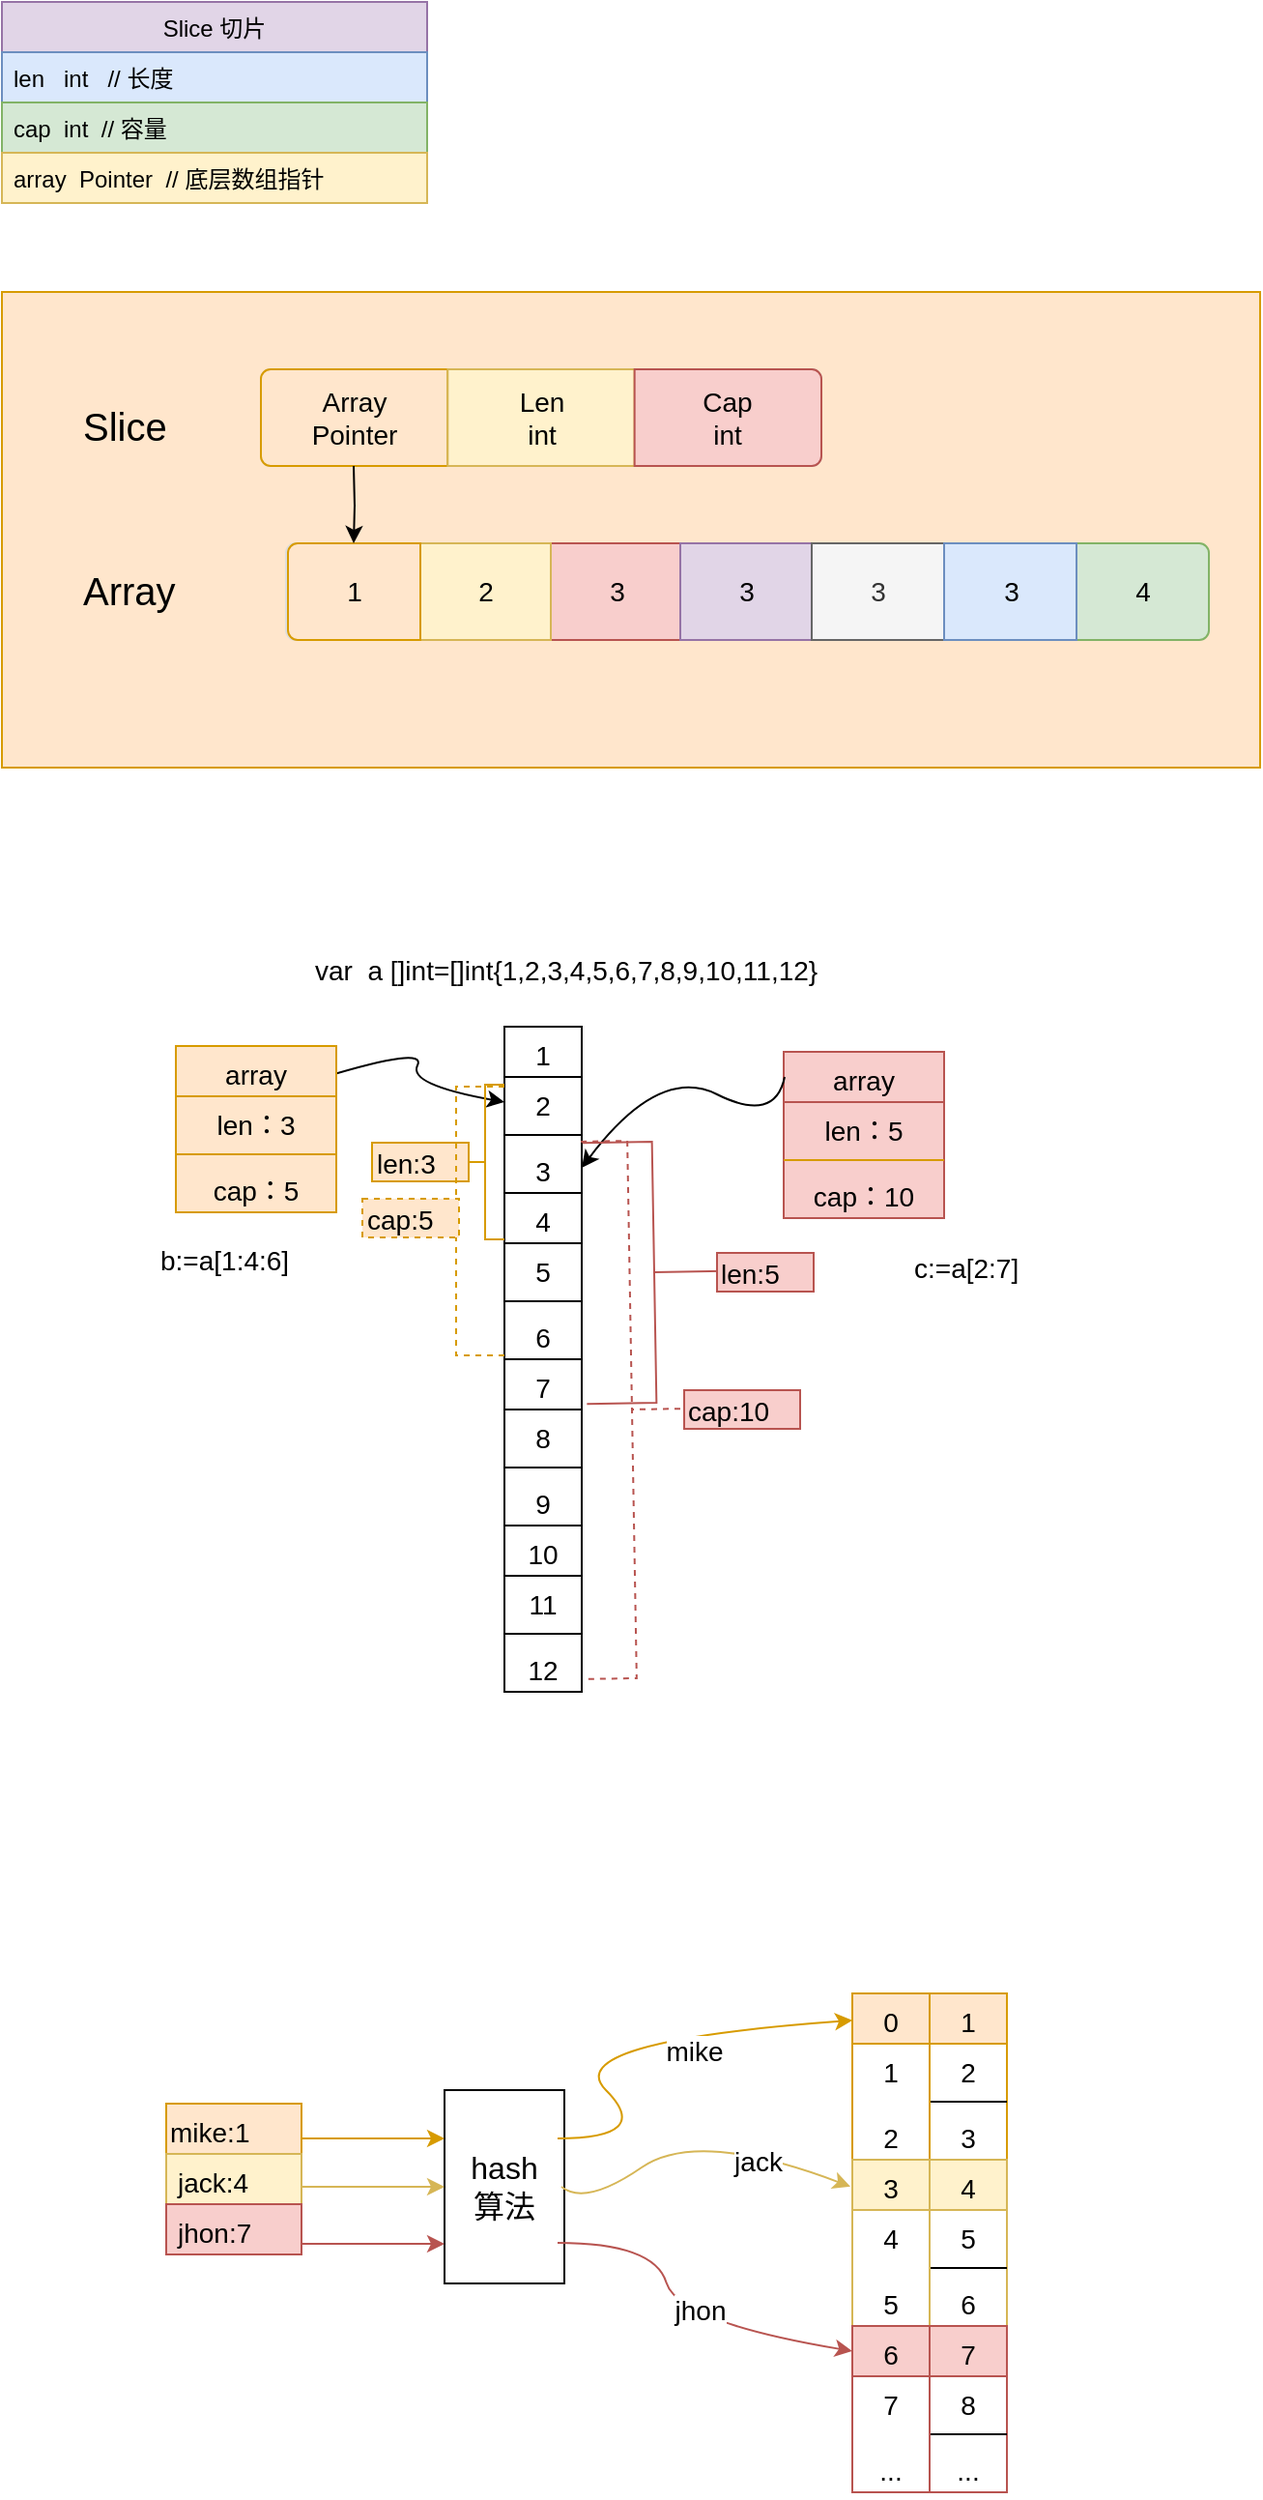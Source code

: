 <mxfile version="12.2.4" pages="1"><diagram id="2V0MrqY8hOi0fuNXkbia" name="Page-1"><mxGraphModel dx="1120" dy="765" grid="1" gridSize="10" guides="1" tooltips="1" connect="1" arrows="1" fold="1" page="1" pageScale="1" pageWidth="827" pageHeight="1169" math="0" shadow="0"><root><mxCell id="0"/><mxCell id="1" parent="0"/><mxCell id="27" value="" style="verticalLabelPosition=bottom;verticalAlign=top;html=1;shape=mxgraph.basic.rect;fillColor2=none;strokeWidth=1;size=20;indent=5;fillColor=#ffe6cc;strokeColor=#d79b00;" parent="1" vertex="1"><mxGeometry x="60" y="320" width="651" height="246" as="geometry"/></mxCell><mxCell id="2" value="Slice 切片" style="swimlane;fontStyle=0;childLayout=stackLayout;horizontal=1;startSize=26;fillColor=#e1d5e7;horizontalStack=0;resizeParent=1;resizeParentMax=0;resizeLast=0;collapsible=1;marginBottom=0;strokeColor=#9673a6;" parent="1" vertex="1"><mxGeometry x="60" y="170" width="220" height="104" as="geometry"/></mxCell><mxCell id="3" value="len   int   // 长度" style="text;strokeColor=#6c8ebf;fillColor=#dae8fc;align=left;verticalAlign=top;spacingLeft=4;spacingRight=4;overflow=hidden;rotatable=0;points=[[0,0.5],[1,0.5]];portConstraint=eastwest;" parent="2" vertex="1"><mxGeometry y="26" width="220" height="26" as="geometry"/></mxCell><mxCell id="4" value="cap  int  // 容量" style="text;strokeColor=#82b366;fillColor=#d5e8d4;align=left;verticalAlign=top;spacingLeft=4;spacingRight=4;overflow=hidden;rotatable=0;points=[[0,0.5],[1,0.5]];portConstraint=eastwest;" parent="2" vertex="1"><mxGeometry y="52" width="220" height="26" as="geometry"/></mxCell><mxCell id="5" value="array  Pointer  // 底层数组指针" style="text;strokeColor=#d6b656;fillColor=#fff2cc;align=left;verticalAlign=top;spacingLeft=4;spacingRight=4;overflow=hidden;rotatable=0;points=[[0,0.5],[1,0.5]];portConstraint=eastwest;" parent="2" vertex="1"><mxGeometry y="78" width="220" height="26" as="geometry"/></mxCell><mxCell id="22" value="" style="group" parent="1" vertex="1" connectable="0"><mxGeometry x="207" y="450" width="477.5" height="50" as="geometry"/></mxCell><mxCell id="6" value="" style="html=1;shadow=0;dashed=0;shape=mxgraph.bootstrap.rrect;rSize=5;strokeColor=#dddddd;part=0;gradientColor=none;" parent="22" vertex="1"><mxGeometry width="474" height="50" as="geometry"/></mxCell><mxCell id="10" value="4" style="strokeColor=#82b366;fillColor=#d5e8d4;html=1;shadow=0;dashed=0;shape=mxgraph.bootstrap.rightButton;rSize=5;perimeter=none;fontSize=14;whiteSpace=wrap;" parent="22" vertex="1"><mxGeometry x="409" width="68.5" height="50" as="geometry"/></mxCell><mxCell id="9" value="3" style="strokeColor=#b85450;fillColor=#f8cecc;html=1;shadow=0;dashed=0;shape=mxgraph.bootstrap.rect;perimeter=none;fontSize=14;whiteSpace=wrap;" parent="22" vertex="1"><mxGeometry x="137" width="68.5" height="50" as="geometry"/></mxCell><mxCell id="8" value="2" style="strokeColor=#d6b656;fillColor=#fff2cc;html=1;shadow=0;dashed=0;shape=mxgraph.bootstrap.rect;perimeter=none;fontSize=14;whiteSpace=wrap;" parent="22" vertex="1"><mxGeometry x="68.5" width="68.5" height="50" as="geometry"/></mxCell><mxCell id="7" value="1" style="strokeColor=#d79b00;fillColor=#ffe6cc;html=1;shadow=0;dashed=0;shape=mxgraph.bootstrap.leftButton;rSize=5;perimeter=none;fontSize=14;whiteSpace=wrap;" parent="22" vertex="1"><mxGeometry x="1" width="68.5" height="50" as="geometry"/></mxCell><mxCell id="18" value="3" style="strokeColor=#9673a6;fillColor=#e1d5e7;html=1;shadow=0;dashed=0;shape=mxgraph.bootstrap.rect;perimeter=none;fontSize=14;whiteSpace=wrap;" parent="22" vertex="1"><mxGeometry x="204" width="68.5" height="50" as="geometry"/></mxCell><mxCell id="19" value="3" style="strokeColor=#666666;fillColor=#f5f5f5;html=1;shadow=0;dashed=0;shape=mxgraph.bootstrap.rect;perimeter=none;fontSize=14;whiteSpace=wrap;fontColor=#333333;" parent="22" vertex="1"><mxGeometry x="272" width="68.5" height="50" as="geometry"/></mxCell><mxCell id="21" value="3" style="strokeColor=#6c8ebf;fillColor=#dae8fc;html=1;shadow=0;dashed=0;shape=mxgraph.bootstrap.rect;perimeter=none;fontSize=14;whiteSpace=wrap;" parent="22" vertex="1"><mxGeometry x="340.5" width="68.5" height="50" as="geometry"/></mxCell><mxCell id="23" value="" style="group" parent="1" vertex="1" connectable="0"><mxGeometry x="194" y="360" width="290" height="50" as="geometry"/></mxCell><mxCell id="11" value="" style="html=1;shadow=0;dashed=0;shape=mxgraph.bootstrap.rrect;rSize=5;strokeColor=#dddddd" parent="23" vertex="1"><mxGeometry width="290" height="50" as="geometry"/></mxCell><mxCell id="12" value="Array&lt;br&gt;Pointer" style="strokeColor=#d79b00;fillColor=#ffe6cc;html=1;shadow=0;dashed=0;shape=mxgraph.bootstrap.leftButton;rSize=5;perimeter=none;fontSize=14;whiteSpace=wrap;" parent="11" vertex="1"><mxGeometry width="96.667" height="50" as="geometry"/></mxCell><mxCell id="13" value="Len&lt;br&gt;int" style="strokeColor=#d6b656;fillColor=#fff2cc;html=1;shadow=0;dashed=0;shape=mxgraph.bootstrap.rect;perimeter=none;fontSize=14;whiteSpace=wrap;" parent="11" vertex="1"><mxGeometry x="96.667" width="96.667" height="50" as="geometry"/></mxCell><mxCell id="14" value="Cap&lt;br&gt;int" style="strokeColor=#b85450;fillColor=#f8cecc;html=1;shadow=0;dashed=0;shape=mxgraph.bootstrap.rightButton;rSize=5;perimeter=none;fontSize=14;whiteSpace=wrap;" parent="11" vertex="1"><mxGeometry x="193.333" width="96.667" height="50" as="geometry"/></mxCell><mxCell id="25" value="" style="edgeStyle=orthogonalEdgeStyle;rounded=0;orthogonalLoop=1;jettySize=auto;html=1;" parent="1" edge="1"><mxGeometry relative="1" as="geometry"><mxPoint x="242" y="410" as="sourcePoint"/><mxPoint x="242" y="450" as="targetPoint"/></mxGeometry></mxCell><mxCell id="26" value="Slice&lt;br style=&quot;font-size: 20px;&quot;&gt;" style="text;html=1;resizable=0;points=[];autosize=1;align=left;verticalAlign=top;spacingTop=-4;fontSize=20;" parent="1" vertex="1"><mxGeometry x="100" y="375" width="40" height="20" as="geometry"/></mxCell><mxCell id="28" value="Array" style="text;html=1;resizable=0;points=[];autosize=1;align=left;verticalAlign=top;spacingTop=-4;fontSize=20;" parent="1" vertex="1"><mxGeometry x="100" y="460" width="60" height="30" as="geometry"/></mxCell><mxCell id="37" value="1" style="swimlane;fontStyle=0;align=center;verticalAlign=top;childLayout=stackLayout;horizontal=1;startSize=26;horizontalStack=0;resizeParent=1;resizeParentMax=0;resizeLast=0;collapsible=1;marginBottom=0;gradientColor=none;fontSize=14;" parent="1" vertex="1"><mxGeometry x="320" y="700" width="40" height="86" as="geometry"/></mxCell><mxCell id="38" value="2" style="text;strokeColor=none;fillColor=none;align=center;verticalAlign=top;spacingLeft=4;spacingRight=4;overflow=hidden;rotatable=0;points=[[0,0.5],[1,0.5]];portConstraint=eastwest;fontSize=14;" parent="37" vertex="1"><mxGeometry y="26" width="40" height="26" as="geometry"/></mxCell><mxCell id="39" value="" style="line;strokeWidth=1;fillColor=none;align=center;verticalAlign=middle;spacingTop=-1;spacingLeft=3;spacingRight=3;rotatable=0;labelPosition=right;points=[];portConstraint=eastwest;fontSize=14;" parent="37" vertex="1"><mxGeometry y="52" width="40" height="8" as="geometry"/></mxCell><mxCell id="40" value="3" style="text;strokeColor=none;fillColor=none;align=center;verticalAlign=top;spacingLeft=4;spacingRight=4;overflow=hidden;rotatable=0;points=[[0,0.5],[1,0.5]];portConstraint=eastwest;fontSize=14;" parent="37" vertex="1"><mxGeometry y="60" width="40" height="26" as="geometry"/></mxCell><mxCell id="42" value="4" style="swimlane;fontStyle=0;align=center;verticalAlign=top;childLayout=stackLayout;horizontal=1;startSize=26;horizontalStack=0;resizeParent=1;resizeParentMax=0;resizeLast=0;collapsible=1;marginBottom=0;gradientColor=none;fontSize=14;" parent="1" vertex="1"><mxGeometry x="320" y="786" width="40" height="86" as="geometry"/></mxCell><mxCell id="43" value="5" style="text;strokeColor=none;fillColor=none;align=center;verticalAlign=top;spacingLeft=4;spacingRight=4;overflow=hidden;rotatable=0;points=[[0,0.5],[1,0.5]];portConstraint=eastwest;fontSize=14;" parent="42" vertex="1"><mxGeometry y="26" width="40" height="26" as="geometry"/></mxCell><mxCell id="44" value="" style="line;strokeWidth=1;fillColor=none;align=center;verticalAlign=middle;spacingTop=-1;spacingLeft=3;spacingRight=3;rotatable=0;labelPosition=right;points=[];portConstraint=eastwest;fontSize=14;" parent="42" vertex="1"><mxGeometry y="52" width="40" height="8" as="geometry"/></mxCell><mxCell id="45" value="6" style="text;strokeColor=none;fillColor=none;align=center;verticalAlign=top;spacingLeft=4;spacingRight=4;overflow=hidden;rotatable=0;points=[[0,0.5],[1,0.5]];portConstraint=eastwest;fontSize=14;" parent="42" vertex="1"><mxGeometry y="60" width="40" height="26" as="geometry"/></mxCell><mxCell id="46" value="7" style="swimlane;fontStyle=0;align=center;verticalAlign=top;childLayout=stackLayout;horizontal=1;startSize=26;horizontalStack=0;resizeParent=1;resizeParentMax=0;resizeLast=0;collapsible=1;marginBottom=0;gradientColor=none;fontSize=14;" parent="1" vertex="1"><mxGeometry x="320" y="872" width="40" height="90" as="geometry"/></mxCell><mxCell id="47" value="8" style="text;strokeColor=none;fillColor=none;align=center;verticalAlign=top;spacingLeft=4;spacingRight=4;overflow=hidden;rotatable=0;points=[[0,0.5],[1,0.5]];portConstraint=eastwest;fontSize=14;" parent="46" vertex="1"><mxGeometry y="26" width="40" height="26" as="geometry"/></mxCell><mxCell id="48" value="" style="line;strokeWidth=1;fillColor=none;align=center;verticalAlign=middle;spacingTop=-1;spacingLeft=3;spacingRight=3;rotatable=0;labelPosition=right;points=[];portConstraint=eastwest;fontSize=14;" parent="46" vertex="1"><mxGeometry y="52" width="40" height="8" as="geometry"/></mxCell><mxCell id="49" value="9" style="text;strokeColor=none;fillColor=none;align=center;verticalAlign=top;spacingLeft=4;spacingRight=4;overflow=hidden;rotatable=0;points=[[0,0.5],[1,0.5]];portConstraint=eastwest;fontSize=14;" parent="46" vertex="1"><mxGeometry y="60" width="40" height="30" as="geometry"/></mxCell><mxCell id="50" value="10" style="swimlane;fontStyle=0;align=center;verticalAlign=top;childLayout=stackLayout;horizontal=1;startSize=26;horizontalStack=0;resizeParent=1;resizeParentMax=0;resizeLast=0;collapsible=1;marginBottom=0;gradientColor=none;fontSize=14;" parent="1" vertex="1"><mxGeometry x="320" y="958" width="40" height="86" as="geometry"/></mxCell><mxCell id="51" value="11" style="text;strokeColor=none;fillColor=none;align=center;verticalAlign=top;spacingLeft=4;spacingRight=4;overflow=hidden;rotatable=0;points=[[0,0.5],[1,0.5]];portConstraint=eastwest;fontSize=14;" parent="50" vertex="1"><mxGeometry y="26" width="40" height="26" as="geometry"/></mxCell><mxCell id="52" value="" style="line;strokeWidth=1;fillColor=none;align=center;verticalAlign=middle;spacingTop=-1;spacingLeft=3;spacingRight=3;rotatable=0;labelPosition=right;points=[];portConstraint=eastwest;fontSize=14;" parent="50" vertex="1"><mxGeometry y="52" width="40" height="8" as="geometry"/></mxCell><mxCell id="53" value="12" style="text;strokeColor=none;fillColor=none;align=center;verticalAlign=top;spacingLeft=4;spacingRight=4;overflow=hidden;rotatable=0;points=[[0,0.5],[1,0.5]];portConstraint=eastwest;fontSize=14;" parent="50" vertex="1"><mxGeometry y="60" width="40" height="26" as="geometry"/></mxCell><mxCell id="60" value="" style="curved=1;endArrow=classic;html=1;fontSize=14;entryX=0;entryY=0.5;entryDx=0;entryDy=0;exitX=1;exitY=0.186;exitDx=0;exitDy=0;exitPerimeter=0;" parent="1" target="38" edge="1"><mxGeometry width="50" height="50" relative="1" as="geometry"><mxPoint x="227" y="725.996" as="sourcePoint"/><mxPoint x="110" y="1070" as="targetPoint"/><Array as="points"><mxPoint x="280" y="710"/><mxPoint x="270" y="730"/></Array></mxGeometry></mxCell><mxCell id="78" value="" style="group;fillColor=#ffe6cc;strokeColor=#d79b00;" parent="1" vertex="1" connectable="0"><mxGeometry x="150" y="710" width="83" height="86" as="geometry"/></mxCell><mxCell id="74" value="array" style="swimlane;fontStyle=0;align=center;verticalAlign=top;childLayout=stackLayout;horizontal=1;startSize=26;horizontalStack=0;resizeParent=1;resizeParentMax=0;resizeLast=0;collapsible=1;marginBottom=0;shadow=0;fontSize=14;fillColor=#ffe6cc;strokeColor=#d79b00;" parent="78" vertex="1"><mxGeometry width="83" height="86" as="geometry"/></mxCell><mxCell id="75" value="len：3" style="text;strokeColor=none;fillColor=none;align=center;verticalAlign=top;spacingLeft=4;spacingRight=4;overflow=hidden;rotatable=0;points=[[0,0.5],[1,0.5]];portConstraint=eastwest;fontStyle=0;fontSize=14;" parent="74" vertex="1"><mxGeometry y="26" width="83" height="26" as="geometry"/></mxCell><mxCell id="76" value="" style="line;strokeWidth=1;fillColor=#ffe6cc;align=center;verticalAlign=middle;spacingTop=-1;spacingLeft=3;spacingRight=3;rotatable=0;labelPosition=right;points=[];portConstraint=eastwest;fontStyle=0;fontSize=14;strokeColor=#d79b00;" parent="74" vertex="1"><mxGeometry y="52" width="83" height="8" as="geometry"/></mxCell><mxCell id="77" value="cap：5" style="text;strokeColor=none;fillColor=none;align=center;verticalAlign=top;spacingLeft=4;spacingRight=4;overflow=hidden;rotatable=0;points=[[0,0.5],[1,0.5]];portConstraint=eastwest;fontStyle=0;fontSize=14;" parent="74" vertex="1"><mxGeometry y="60" width="83" height="26" as="geometry"/></mxCell><mxCell id="79" value="" style="group;fillColor=#f8cecc;strokeColor=#b85450;" parent="1" vertex="1" connectable="0"><mxGeometry x="464.5" y="713" width="83" height="86" as="geometry"/></mxCell><mxCell id="80" value="array" style="swimlane;fontStyle=0;align=center;verticalAlign=top;childLayout=stackLayout;horizontal=1;startSize=26;horizontalStack=0;resizeParent=1;resizeParentMax=0;resizeLast=0;collapsible=1;marginBottom=0;shadow=0;fontSize=14;fillColor=#f8cecc;strokeColor=#b85450;" parent="79" vertex="1"><mxGeometry width="83" height="86" as="geometry"/></mxCell><mxCell id="81" value="len：5" style="text;strokeColor=none;fillColor=none;align=center;verticalAlign=top;spacingLeft=4;spacingRight=4;overflow=hidden;rotatable=0;points=[[0,0.5],[1,0.5]];portConstraint=eastwest;fontStyle=0;fontSize=14;" parent="80" vertex="1"><mxGeometry y="26" width="83" height="26" as="geometry"/></mxCell><mxCell id="82" value="" style="line;strokeWidth=1;fillColor=#ffe6cc;align=center;verticalAlign=middle;spacingTop=-1;spacingLeft=3;spacingRight=3;rotatable=0;labelPosition=right;points=[];portConstraint=eastwest;fontStyle=0;fontSize=14;strokeColor=#d79b00;" parent="80" vertex="1"><mxGeometry y="52" width="83" height="8" as="geometry"/></mxCell><mxCell id="83" value="cap：10" style="text;strokeColor=none;fillColor=none;align=center;verticalAlign=top;spacingLeft=4;spacingRight=4;overflow=hidden;rotatable=0;points=[[0,0.5],[1,0.5]];portConstraint=eastwest;fontStyle=0;fontSize=14;" parent="80" vertex="1"><mxGeometry y="60" width="83" height="26" as="geometry"/></mxCell><mxCell id="84" value="" style="curved=1;endArrow=classic;html=1;fontSize=14;exitX=0.006;exitY=0.151;exitDx=0;exitDy=0;exitPerimeter=0;entryX=1;entryY=0.5;entryDx=0;entryDy=0;" parent="1" source="80" target="40" edge="1"><mxGeometry width="50" height="50" relative="1" as="geometry"><mxPoint x="410" y="750" as="sourcePoint"/><mxPoint x="460" y="700" as="targetPoint"/><Array as="points"><mxPoint x="460" y="750"/><mxPoint x="400" y="720"/></Array></mxGeometry></mxCell><mxCell id="86" value="" style="html=1;shape=mxgraph.flowchart.annotation_2;align=left;labelPosition=right;shadow=0;fontSize=14;fillColor=#ffe6cc;strokeColor=#d79b00;" parent="1" vertex="1"><mxGeometry x="300" y="730" width="20" height="80" as="geometry"/></mxCell><mxCell id="88" value="len:3&lt;br&gt;" style="text;html=1;resizable=0;points=[];autosize=1;align=left;verticalAlign=top;spacingTop=-4;fontSize=14;fillColor=#ffe6cc;strokeColor=#d79b00;" parent="1" vertex="1"><mxGeometry x="251.5" y="760" width="50" height="20" as="geometry"/></mxCell><mxCell id="89" value="" style="html=1;shape=mxgraph.flowchart.annotation_2;align=left;labelPosition=right;shadow=0;fontSize=14;fillColor=#ffe6cc;strokeColor=#d79b00;dashed=1;" parent="1" vertex="1"><mxGeometry x="270" y="731" width="50" height="139" as="geometry"/></mxCell><mxCell id="90" value="cap:5" style="text;html=1;resizable=0;points=[];autosize=1;align=left;verticalAlign=top;spacingTop=-4;fontSize=14;fillColor=#ffe6cc;strokeColor=#d79b00;dashed=1;" parent="1" vertex="1"><mxGeometry x="246.5" y="789" width="50" height="20" as="geometry"/></mxCell><mxCell id="91" value="" style="html=1;shape=mxgraph.flowchart.annotation_2;align=left;labelPosition=right;shadow=0;dashed=1;fontSize=14;rotation=179;fillColor=#f8cecc;strokeColor=#b85450;" parent="1" vertex="1"><mxGeometry x="361" y="759" width="50" height="278" as="geometry"/></mxCell><mxCell id="92" value="cap:10" style="text;html=1;resizable=0;points=[];autosize=1;align=left;verticalAlign=top;spacingTop=-4;fontSize=14;fillColor=#f8cecc;strokeColor=#b85450;" parent="1" vertex="1"><mxGeometry x="413" y="888" width="60" height="20" as="geometry"/></mxCell><mxCell id="93" value="" style="html=1;shape=mxgraph.flowchart.annotation_2;align=left;labelPosition=right;shadow=0;fontSize=14;direction=south;rotation=89;fillColor=#f8cecc;strokeColor=#b85450;" parent="1" vertex="1"><mxGeometry x="330" y="791" width="135" height="72" as="geometry"/></mxCell><mxCell id="101" value="len:5&lt;br&gt;" style="text;html=1;resizable=0;points=[];autosize=1;align=left;verticalAlign=top;spacingTop=-4;fontSize=14;fillColor=#f8cecc;strokeColor=#b85450;" parent="1" vertex="1"><mxGeometry x="430" y="817" width="50" height="20" as="geometry"/></mxCell><mxCell id="102" value="var&amp;nbsp; a []int=[]int{1,2,3,4,5,6,7,8,9,10,11,12}" style="text;html=1;resizable=0;points=[];autosize=1;align=left;verticalAlign=top;spacingTop=-4;fontSize=14;" parent="1" vertex="1"><mxGeometry x="220" y="660" width="280" height="20" as="geometry"/></mxCell><mxCell id="103" value="b:=a[1:4:6]" style="text;html=1;resizable=0;points=[];autosize=1;align=left;verticalAlign=top;spacingTop=-4;fontSize=14;" parent="1" vertex="1"><mxGeometry x="140" y="810" width="80" height="20" as="geometry"/></mxCell><mxCell id="106" value="c:=a[2:7]" style="text;html=1;resizable=0;points=[];autosize=1;align=left;verticalAlign=top;spacingTop=-4;fontSize=14;" parent="1" vertex="1"><mxGeometry x="530" y="814" width="70" height="20" as="geometry"/></mxCell><mxCell id="120" value="hash &lt;br style=&quot;font-size: 16px;&quot;&gt;算法" style="rounded=0;whiteSpace=wrap;html=1;fontSize=16;" parent="1" vertex="1"><mxGeometry x="289" y="1250" width="62" height="100" as="geometry"/></mxCell><mxCell id="125" value="" style="group" parent="1" vertex="1" connectable="0"><mxGeometry x="145" y="1257" width="70" height="86" as="geometry"/></mxCell><mxCell id="121" value="mike:1" style="swimlane;fontStyle=0;align=left;verticalAlign=top;childLayout=stackLayout;horizontal=1;startSize=26;horizontalStack=0;resizeParent=1;resizeParentMax=0;resizeLast=0;collapsible=1;marginBottom=0;fontSize=14;fillColor=#ffe6cc;strokeColor=#d79b00;" parent="125" vertex="1"><mxGeometry width="70" height="78" as="geometry"/></mxCell><mxCell id="122" value="jack:4" style="text;strokeColor=#d6b656;fillColor=#fff2cc;align=left;verticalAlign=top;spacingLeft=4;spacingRight=4;overflow=hidden;rotatable=0;points=[[0,0.5],[1,0.5]];portConstraint=eastwest;fontSize=14;fontStyle=0" parent="121" vertex="1"><mxGeometry y="26" width="70" height="26" as="geometry"/></mxCell><mxCell id="124" value="jhon:7" style="text;strokeColor=#b85450;fillColor=#f8cecc;align=left;verticalAlign=top;spacingLeft=4;spacingRight=4;overflow=hidden;rotatable=0;points=[[0,0.5],[1,0.5]];portConstraint=eastwest;fontSize=14;fontStyle=0" parent="121" vertex="1"><mxGeometry y="52" width="70" height="26" as="geometry"/></mxCell><mxCell id="126" value="" style="endArrow=classic;html=1;fontSize=14;entryX=0;entryY=0.25;entryDx=0;entryDy=0;fillColor=#ffe6cc;strokeColor=#d79b00;" parent="1" target="120" edge="1"><mxGeometry width="50" height="50" relative="1" as="geometry"><mxPoint x="215" y="1275" as="sourcePoint"/><mxPoint x="265" y="1225" as="targetPoint"/></mxGeometry></mxCell><mxCell id="127" value="" style="endArrow=classic;html=1;fontSize=14;entryX=0;entryY=0.25;entryDx=0;entryDy=0;fillColor=#fff2cc;strokeColor=#d6b656;" parent="1" edge="1"><mxGeometry width="50" height="50" relative="1" as="geometry"><mxPoint x="215" y="1300" as="sourcePoint"/><mxPoint x="289" y="1300" as="targetPoint"/></mxGeometry></mxCell><mxCell id="128" value="" style="endArrow=classic;html=1;fontSize=14;entryX=0;entryY=0.25;entryDx=0;entryDy=0;strokeColor=#b85450;rounded=0;fillColor=#f8cecc;" parent="1" edge="1"><mxGeometry width="50" height="50" relative="1" as="geometry"><mxPoint x="215" y="1329.5" as="sourcePoint"/><mxPoint x="289" y="1329.5" as="targetPoint"/></mxGeometry></mxCell><mxCell id="129" value="" style="curved=1;endArrow=classic;html=1;strokeColor=#d79b00;fontSize=14;entryX=0;entryY=0.054;entryDx=0;entryDy=0;entryPerimeter=0;fillColor=#ffe6cc;" parent="1" target="134" edge="1"><mxGeometry width="50" height="50" relative="1" as="geometry"><mxPoint x="347.5" y="1275" as="sourcePoint"/><mxPoint x="397.5" y="1225" as="targetPoint"/><Array as="points"><mxPoint x="397.5" y="1275"/><mxPoint x="347.5" y="1225"/></Array></mxGeometry></mxCell><mxCell id="146" value="mike" style="text;html=1;resizable=0;points=[];align=center;verticalAlign=middle;labelBackgroundColor=#ffffff;fontSize=14;" parent="129" vertex="1" connectable="0"><mxGeometry x="0.391" y="-10" relative="1" as="geometry"><mxPoint as="offset"/></mxGeometry></mxCell><mxCell id="147" value="" style="curved=1;endArrow=classic;html=1;strokeColor=#d6b656;fontSize=14;fillColor=#fff2cc;entryX=-0.025;entryY=0.081;entryDx=0;entryDy=0;entryPerimeter=0;" parent="1" target="138" edge="1"><mxGeometry width="50" height="50" relative="1" as="geometry"><mxPoint x="349.5" y="1300" as="sourcePoint"/><mxPoint x="422" y="1290" as="targetPoint"/><Array as="points"><mxPoint x="362" y="1310"/><mxPoint x="420" y="1270"/></Array></mxGeometry></mxCell><mxCell id="148" value="jack" style="text;html=1;resizable=0;points=[];align=center;verticalAlign=middle;labelBackgroundColor=#ffffff;fontSize=14;" parent="147" vertex="1" connectable="0"><mxGeometry x="0.42" y="-5" relative="1" as="geometry"><mxPoint as="offset"/></mxGeometry></mxCell><mxCell id="149" value="" style="group" parent="1" vertex="1" connectable="0"><mxGeometry x="500" y="1200" width="80" height="258" as="geometry"/></mxCell><mxCell id="119" value="" style="group" parent="149" vertex="1" connectable="0"><mxGeometry x="40" width="40" height="258" as="geometry"/></mxCell><mxCell id="107" value="1" style="swimlane;fontStyle=0;align=center;verticalAlign=top;childLayout=stackLayout;horizontal=1;startSize=26;horizontalStack=0;resizeParent=1;resizeParentMax=0;resizeLast=0;collapsible=1;marginBottom=0;fontSize=14;fillColor=#ffe6cc;strokeColor=#d79b00;" parent="119" vertex="1"><mxGeometry width="40" height="258" as="geometry"/></mxCell><mxCell id="108" value="2" style="text;strokeColor=none;fillColor=none;align=center;verticalAlign=top;spacingLeft=4;spacingRight=4;overflow=hidden;rotatable=0;points=[[0,0.5],[1,0.5]];portConstraint=eastwest;fontSize=14;" parent="107" vertex="1"><mxGeometry y="26" width="40" height="26" as="geometry"/></mxCell><mxCell id="109" value="" style="line;strokeWidth=1;fillColor=none;align=center;verticalAlign=middle;spacingTop=-1;spacingLeft=3;spacingRight=3;rotatable=0;labelPosition=right;points=[];portConstraint=eastwest;fontSize=14;" parent="107" vertex="1"><mxGeometry y="52" width="40" height="8" as="geometry"/></mxCell><mxCell id="110" value="3" style="text;strokeColor=none;fillColor=none;align=center;verticalAlign=top;spacingLeft=4;spacingRight=4;overflow=hidden;rotatable=0;points=[[0,0.5],[1,0.5]];portConstraint=eastwest;fontSize=14;" parent="107" vertex="1"><mxGeometry y="60" width="40" height="26" as="geometry"/></mxCell><mxCell id="111" value="4" style="swimlane;fontStyle=0;align=center;verticalAlign=top;childLayout=stackLayout;horizontal=1;startSize=26;horizontalStack=0;resizeParent=1;resizeParentMax=0;resizeLast=0;collapsible=1;marginBottom=0;fontSize=14;fillColor=#fff2cc;strokeColor=#d6b656;" parent="107" vertex="1"><mxGeometry y="86" width="40" height="172" as="geometry"/></mxCell><mxCell id="112" value="5" style="text;strokeColor=none;fillColor=none;align=center;verticalAlign=top;spacingLeft=4;spacingRight=4;overflow=hidden;rotatable=0;points=[[0,0.5],[1,0.5]];portConstraint=eastwest;fontSize=14;" parent="111" vertex="1"><mxGeometry y="26" width="40" height="26" as="geometry"/></mxCell><mxCell id="113" value="" style="line;strokeWidth=1;fillColor=none;align=center;verticalAlign=middle;spacingTop=-1;spacingLeft=3;spacingRight=3;rotatable=0;labelPosition=right;points=[];portConstraint=eastwest;fontSize=14;" parent="111" vertex="1"><mxGeometry y="52" width="40" height="8" as="geometry"/></mxCell><mxCell id="114" value="6" style="text;strokeColor=none;fillColor=none;align=center;verticalAlign=top;spacingLeft=4;spacingRight=4;overflow=hidden;rotatable=0;points=[[0,0.5],[1,0.5]];portConstraint=eastwest;fontSize=14;" parent="111" vertex="1"><mxGeometry y="60" width="40" height="26" as="geometry"/></mxCell><mxCell id="115" value="7" style="swimlane;fontStyle=0;align=center;verticalAlign=top;childLayout=stackLayout;horizontal=1;startSize=26;horizontalStack=0;resizeParent=1;resizeParentMax=0;resizeLast=0;collapsible=1;marginBottom=0;fontSize=14;fillColor=#f8cecc;strokeColor=#b85450;" parent="111" vertex="1"><mxGeometry y="86" width="40" height="86" as="geometry"/></mxCell><mxCell id="116" value="8" style="text;strokeColor=none;fillColor=none;align=center;verticalAlign=top;spacingLeft=4;spacingRight=4;overflow=hidden;rotatable=0;points=[[0,0.5],[1,0.5]];portConstraint=eastwest;fontSize=14;" parent="115" vertex="1"><mxGeometry y="26" width="40" height="26" as="geometry"/></mxCell><mxCell id="117" value="" style="line;strokeWidth=1;fillColor=none;align=center;verticalAlign=middle;spacingTop=-1;spacingLeft=3;spacingRight=3;rotatable=0;labelPosition=right;points=[];portConstraint=eastwest;fontSize=14;" parent="115" vertex="1"><mxGeometry y="52" width="40" height="8" as="geometry"/></mxCell><mxCell id="118" value="..." style="text;strokeColor=none;fillColor=none;align=center;verticalAlign=top;spacingLeft=4;spacingRight=4;overflow=hidden;rotatable=0;points=[[0,0.5],[1,0.5]];portConstraint=eastwest;fontSize=14;" parent="115" vertex="1"><mxGeometry y="60" width="40" height="26" as="geometry"/></mxCell><mxCell id="133" value="" style="group;dashed=1;dashPattern=1 4;strokeColor=none;" parent="149" vertex="1" connectable="0"><mxGeometry width="40" height="258" as="geometry"/></mxCell><mxCell id="134" value="0" style="swimlane;fontStyle=0;align=center;verticalAlign=top;childLayout=stackLayout;horizontal=1;startSize=26;horizontalStack=0;resizeParent=1;resizeParentMax=0;resizeLast=0;collapsible=1;marginBottom=0;fontSize=14;strokeColor=#d79b00;fillColor=#ffe6cc;" parent="133" vertex="1"><mxGeometry width="40" height="258" as="geometry"/></mxCell><mxCell id="135" value="1" style="text;strokeColor=none;fillColor=none;align=center;verticalAlign=top;spacingLeft=4;spacingRight=4;overflow=hidden;rotatable=0;points=[[0,0.5],[1,0.5]];portConstraint=eastwest;fontSize=14;" parent="134" vertex="1"><mxGeometry y="26" width="40" height="26" as="geometry"/></mxCell><mxCell id="136" value="" style="line;strokeWidth=1;fillColor=none;align=center;verticalAlign=middle;spacingTop=-1;spacingLeft=3;spacingRight=3;rotatable=0;labelPosition=right;points=[];portConstraint=eastwest;fontSize=14;strokeColor=none;" parent="134" vertex="1"><mxGeometry y="52" width="40" height="8" as="geometry"/></mxCell><mxCell id="137" value="2" style="text;strokeColor=none;fillColor=none;align=center;verticalAlign=top;spacingLeft=4;spacingRight=4;overflow=hidden;rotatable=0;points=[[0,0.5],[1,0.5]];portConstraint=eastwest;fontSize=14;" parent="134" vertex="1"><mxGeometry y="60" width="40" height="26" as="geometry"/></mxCell><mxCell id="138" value="3" style="swimlane;fontStyle=0;align=center;verticalAlign=top;childLayout=stackLayout;horizontal=1;startSize=26;horizontalStack=0;resizeParent=1;resizeParentMax=0;resizeLast=0;collapsible=1;marginBottom=0;fontSize=14;strokeColor=#d6b656;fillColor=#fff2cc;" parent="134" vertex="1"><mxGeometry y="86" width="40" height="172" as="geometry"/></mxCell><mxCell id="139" value="4" style="text;strokeColor=none;fillColor=none;align=center;verticalAlign=top;spacingLeft=4;spacingRight=4;overflow=hidden;rotatable=0;points=[[0,0.5],[1,0.5]];portConstraint=eastwest;fontSize=14;" parent="138" vertex="1"><mxGeometry y="26" width="40" height="26" as="geometry"/></mxCell><mxCell id="140" value="" style="line;strokeWidth=1;fillColor=none;align=center;verticalAlign=middle;spacingTop=-1;spacingLeft=3;spacingRight=3;rotatable=0;labelPosition=right;points=[];portConstraint=eastwest;fontSize=14;strokeColor=none;" parent="138" vertex="1"><mxGeometry y="52" width="40" height="8" as="geometry"/></mxCell><mxCell id="141" value="5" style="text;strokeColor=none;fillColor=none;align=center;verticalAlign=top;spacingLeft=4;spacingRight=4;overflow=hidden;rotatable=0;points=[[0,0.5],[1,0.5]];portConstraint=eastwest;fontSize=14;" parent="138" vertex="1"><mxGeometry y="60" width="40" height="26" as="geometry"/></mxCell><mxCell id="142" value="6" style="swimlane;fontStyle=0;align=center;verticalAlign=top;childLayout=stackLayout;horizontal=1;startSize=26;horizontalStack=0;resizeParent=1;resizeParentMax=0;resizeLast=0;collapsible=1;marginBottom=0;fontSize=14;strokeColor=#b85450;fillColor=#f8cecc;" parent="138" vertex="1"><mxGeometry y="86" width="40" height="86" as="geometry"/></mxCell><mxCell id="143" value="7" style="text;strokeColor=none;fillColor=none;align=center;verticalAlign=top;spacingLeft=4;spacingRight=4;overflow=hidden;rotatable=0;points=[[0,0.5],[1,0.5]];portConstraint=eastwest;fontSize=14;" parent="142" vertex="1"><mxGeometry y="26" width="40" height="26" as="geometry"/></mxCell><mxCell id="144" value="" style="line;strokeWidth=1;fillColor=none;align=center;verticalAlign=middle;spacingTop=-1;spacingLeft=3;spacingRight=3;rotatable=0;labelPosition=right;points=[];portConstraint=eastwest;fontSize=14;strokeColor=none;" parent="142" vertex="1"><mxGeometry y="52" width="40" height="8" as="geometry"/></mxCell><mxCell id="145" value="..." style="text;strokeColor=none;fillColor=none;align=center;verticalAlign=top;spacingLeft=4;spacingRight=4;overflow=hidden;rotatable=0;points=[[0,0.5],[1,0.5]];portConstraint=eastwest;fontSize=14;" parent="142" vertex="1"><mxGeometry y="60" width="40" height="26" as="geometry"/></mxCell><mxCell id="150" value="" style="curved=1;endArrow=classic;html=1;strokeColor=#b85450;fontSize=14;entryX=0;entryY=0.151;entryDx=0;entryDy=0;entryPerimeter=0;fillColor=#f8cecc;" parent="1" target="142" edge="1"><mxGeometry width="50" height="50" relative="1" as="geometry"><mxPoint x="347.5" y="1329" as="sourcePoint"/><mxPoint x="397.5" y="1279" as="targetPoint"/><Array as="points"><mxPoint x="397.5" y="1329"/><mxPoint x="410" y="1370"/></Array></mxGeometry></mxCell><mxCell id="151" value="jhon" style="text;html=1;resizable=0;points=[];align=center;verticalAlign=middle;labelBackgroundColor=#ffffff;fontSize=14;" parent="150" vertex="1" connectable="0"><mxGeometry x="0.116" y="8" relative="1" as="geometry"><mxPoint as="offset"/></mxGeometry></mxCell></root></mxGraphModel></diagram></mxfile>